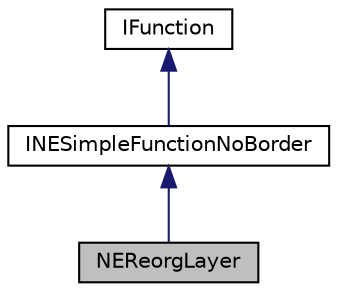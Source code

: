 digraph "NEReorgLayer"
{
 // LATEX_PDF_SIZE
  edge [fontname="Helvetica",fontsize="10",labelfontname="Helvetica",labelfontsize="10"];
  node [fontname="Helvetica",fontsize="10",shape=record];
  Node1 [label="NEReorgLayer",height=0.2,width=0.4,color="black", fillcolor="grey75", style="filled", fontcolor="black",tooltip="Basic function to run NEReorgLayerKernel."];
  Node2 -> Node1 [dir="back",color="midnightblue",fontsize="10",style="solid",fontname="Helvetica"];
  Node2 [label="INESimpleFunctionNoBorder",height=0.2,width=0.4,color="black", fillcolor="white", style="filled",URL="$classarm__compute_1_1_i_n_e_simple_function_no_border.xhtml",tooltip="Basic interface for functions which have a single CPU kernel and no border."];
  Node3 -> Node2 [dir="back",color="midnightblue",fontsize="10",style="solid",fontname="Helvetica"];
  Node3 [label="IFunction",height=0.2,width=0.4,color="black", fillcolor="white", style="filled",URL="$classarm__compute_1_1_i_function.xhtml",tooltip="Base class for all functions."];
}
